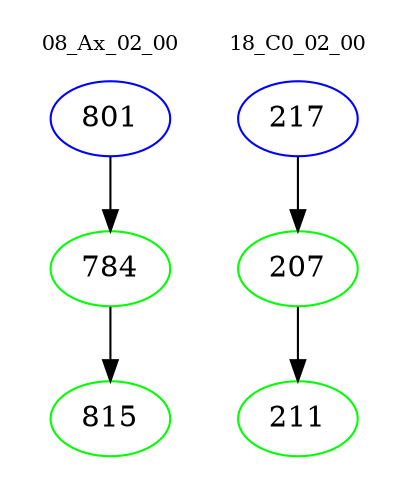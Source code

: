 digraph{
subgraph cluster_0 {
color = white
label = "08_Ax_02_00";
fontsize=10;
T0_801 [label="801", color="blue"]
T0_801 -> T0_784 [color="black"]
T0_784 [label="784", color="green"]
T0_784 -> T0_815 [color="black"]
T0_815 [label="815", color="green"]
}
subgraph cluster_1 {
color = white
label = "18_C0_02_00";
fontsize=10;
T1_217 [label="217", color="blue"]
T1_217 -> T1_207 [color="black"]
T1_207 [label="207", color="green"]
T1_207 -> T1_211 [color="black"]
T1_211 [label="211", color="green"]
}
}
